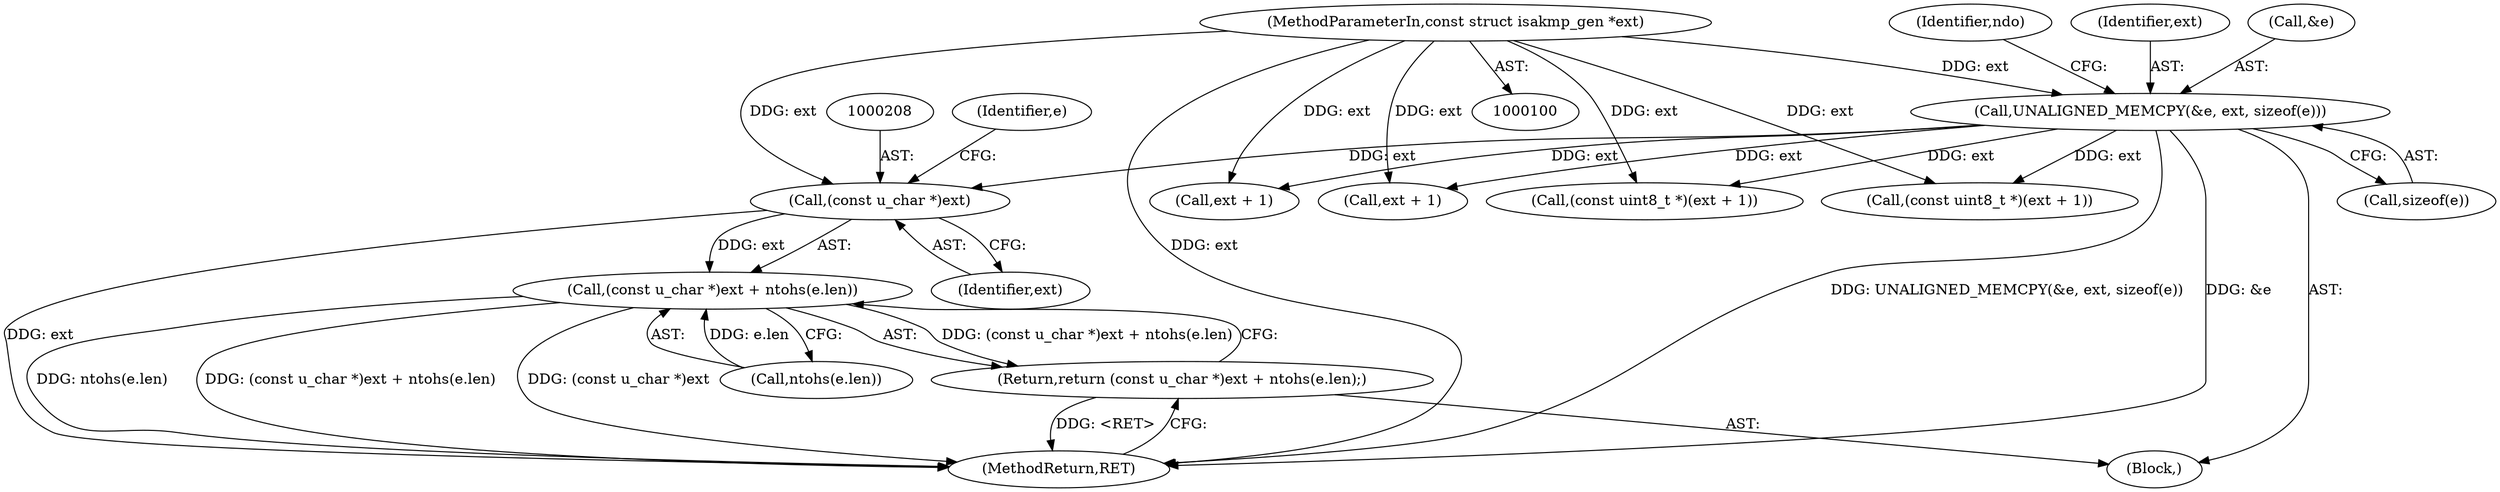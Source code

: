 digraph "0_tcpdump_c2ef693866beae071a24b45c49f9674af1df4028_0@pointer" {
"1000207" [label="(Call,(const u_char *)ext)"];
"1000122" [label="(Call,UNALIGNED_MEMCPY(&e, ext, sizeof(e)))"];
"1000103" [label="(MethodParameterIn,const struct isakmp_gen *ext)"];
"1000206" [label="(Call,(const u_char *)ext + ntohs(e.len))"];
"1000205" [label="(Return,return (const u_char *)ext + ntohs(e.len);)"];
"1000206" [label="(Call,(const u_char *)ext + ntohs(e.len))"];
"1000205" [label="(Return,return (const u_char *)ext + ntohs(e.len);)"];
"1000207" [label="(Call,(const u_char *)ext)"];
"1000126" [label="(Call,sizeof(e))"];
"1000198" [label="(Call,(const uint8_t *)(ext + 1))"];
"1000125" [label="(Identifier,ext)"];
"1000224" [label="(MethodReturn,RET)"];
"1000209" [label="(Identifier,ext)"];
"1000110" [label="(Block,)"];
"1000210" [label="(Call,ntohs(e.len))"];
"1000103" [label="(MethodParameterIn,const struct isakmp_gen *ext)"];
"1000122" [label="(Call,UNALIGNED_MEMCPY(&e, ext, sizeof(e)))"];
"1000161" [label="(Call,(const uint8_t *)(ext + 1))"];
"1000163" [label="(Call,ext + 1)"];
"1000123" [label="(Call,&e)"];
"1000130" [label="(Identifier,ndo)"];
"1000212" [label="(Identifier,e)"];
"1000200" [label="(Call,ext + 1)"];
"1000207" -> "1000206"  [label="AST: "];
"1000207" -> "1000209"  [label="CFG: "];
"1000208" -> "1000207"  [label="AST: "];
"1000209" -> "1000207"  [label="AST: "];
"1000212" -> "1000207"  [label="CFG: "];
"1000207" -> "1000224"  [label="DDG: ext"];
"1000207" -> "1000206"  [label="DDG: ext"];
"1000122" -> "1000207"  [label="DDG: ext"];
"1000103" -> "1000207"  [label="DDG: ext"];
"1000122" -> "1000110"  [label="AST: "];
"1000122" -> "1000126"  [label="CFG: "];
"1000123" -> "1000122"  [label="AST: "];
"1000125" -> "1000122"  [label="AST: "];
"1000126" -> "1000122"  [label="AST: "];
"1000130" -> "1000122"  [label="CFG: "];
"1000122" -> "1000224"  [label="DDG: &e"];
"1000122" -> "1000224"  [label="DDG: UNALIGNED_MEMCPY(&e, ext, sizeof(e))"];
"1000103" -> "1000122"  [label="DDG: ext"];
"1000122" -> "1000161"  [label="DDG: ext"];
"1000122" -> "1000163"  [label="DDG: ext"];
"1000122" -> "1000198"  [label="DDG: ext"];
"1000122" -> "1000200"  [label="DDG: ext"];
"1000103" -> "1000100"  [label="AST: "];
"1000103" -> "1000224"  [label="DDG: ext"];
"1000103" -> "1000161"  [label="DDG: ext"];
"1000103" -> "1000163"  [label="DDG: ext"];
"1000103" -> "1000198"  [label="DDG: ext"];
"1000103" -> "1000200"  [label="DDG: ext"];
"1000206" -> "1000205"  [label="AST: "];
"1000206" -> "1000210"  [label="CFG: "];
"1000210" -> "1000206"  [label="AST: "];
"1000205" -> "1000206"  [label="CFG: "];
"1000206" -> "1000224"  [label="DDG: ntohs(e.len)"];
"1000206" -> "1000224"  [label="DDG: (const u_char *)ext + ntohs(e.len)"];
"1000206" -> "1000224"  [label="DDG: (const u_char *)ext"];
"1000206" -> "1000205"  [label="DDG: (const u_char *)ext + ntohs(e.len)"];
"1000210" -> "1000206"  [label="DDG: e.len"];
"1000205" -> "1000110"  [label="AST: "];
"1000224" -> "1000205"  [label="CFG: "];
"1000205" -> "1000224"  [label="DDG: <RET>"];
}
